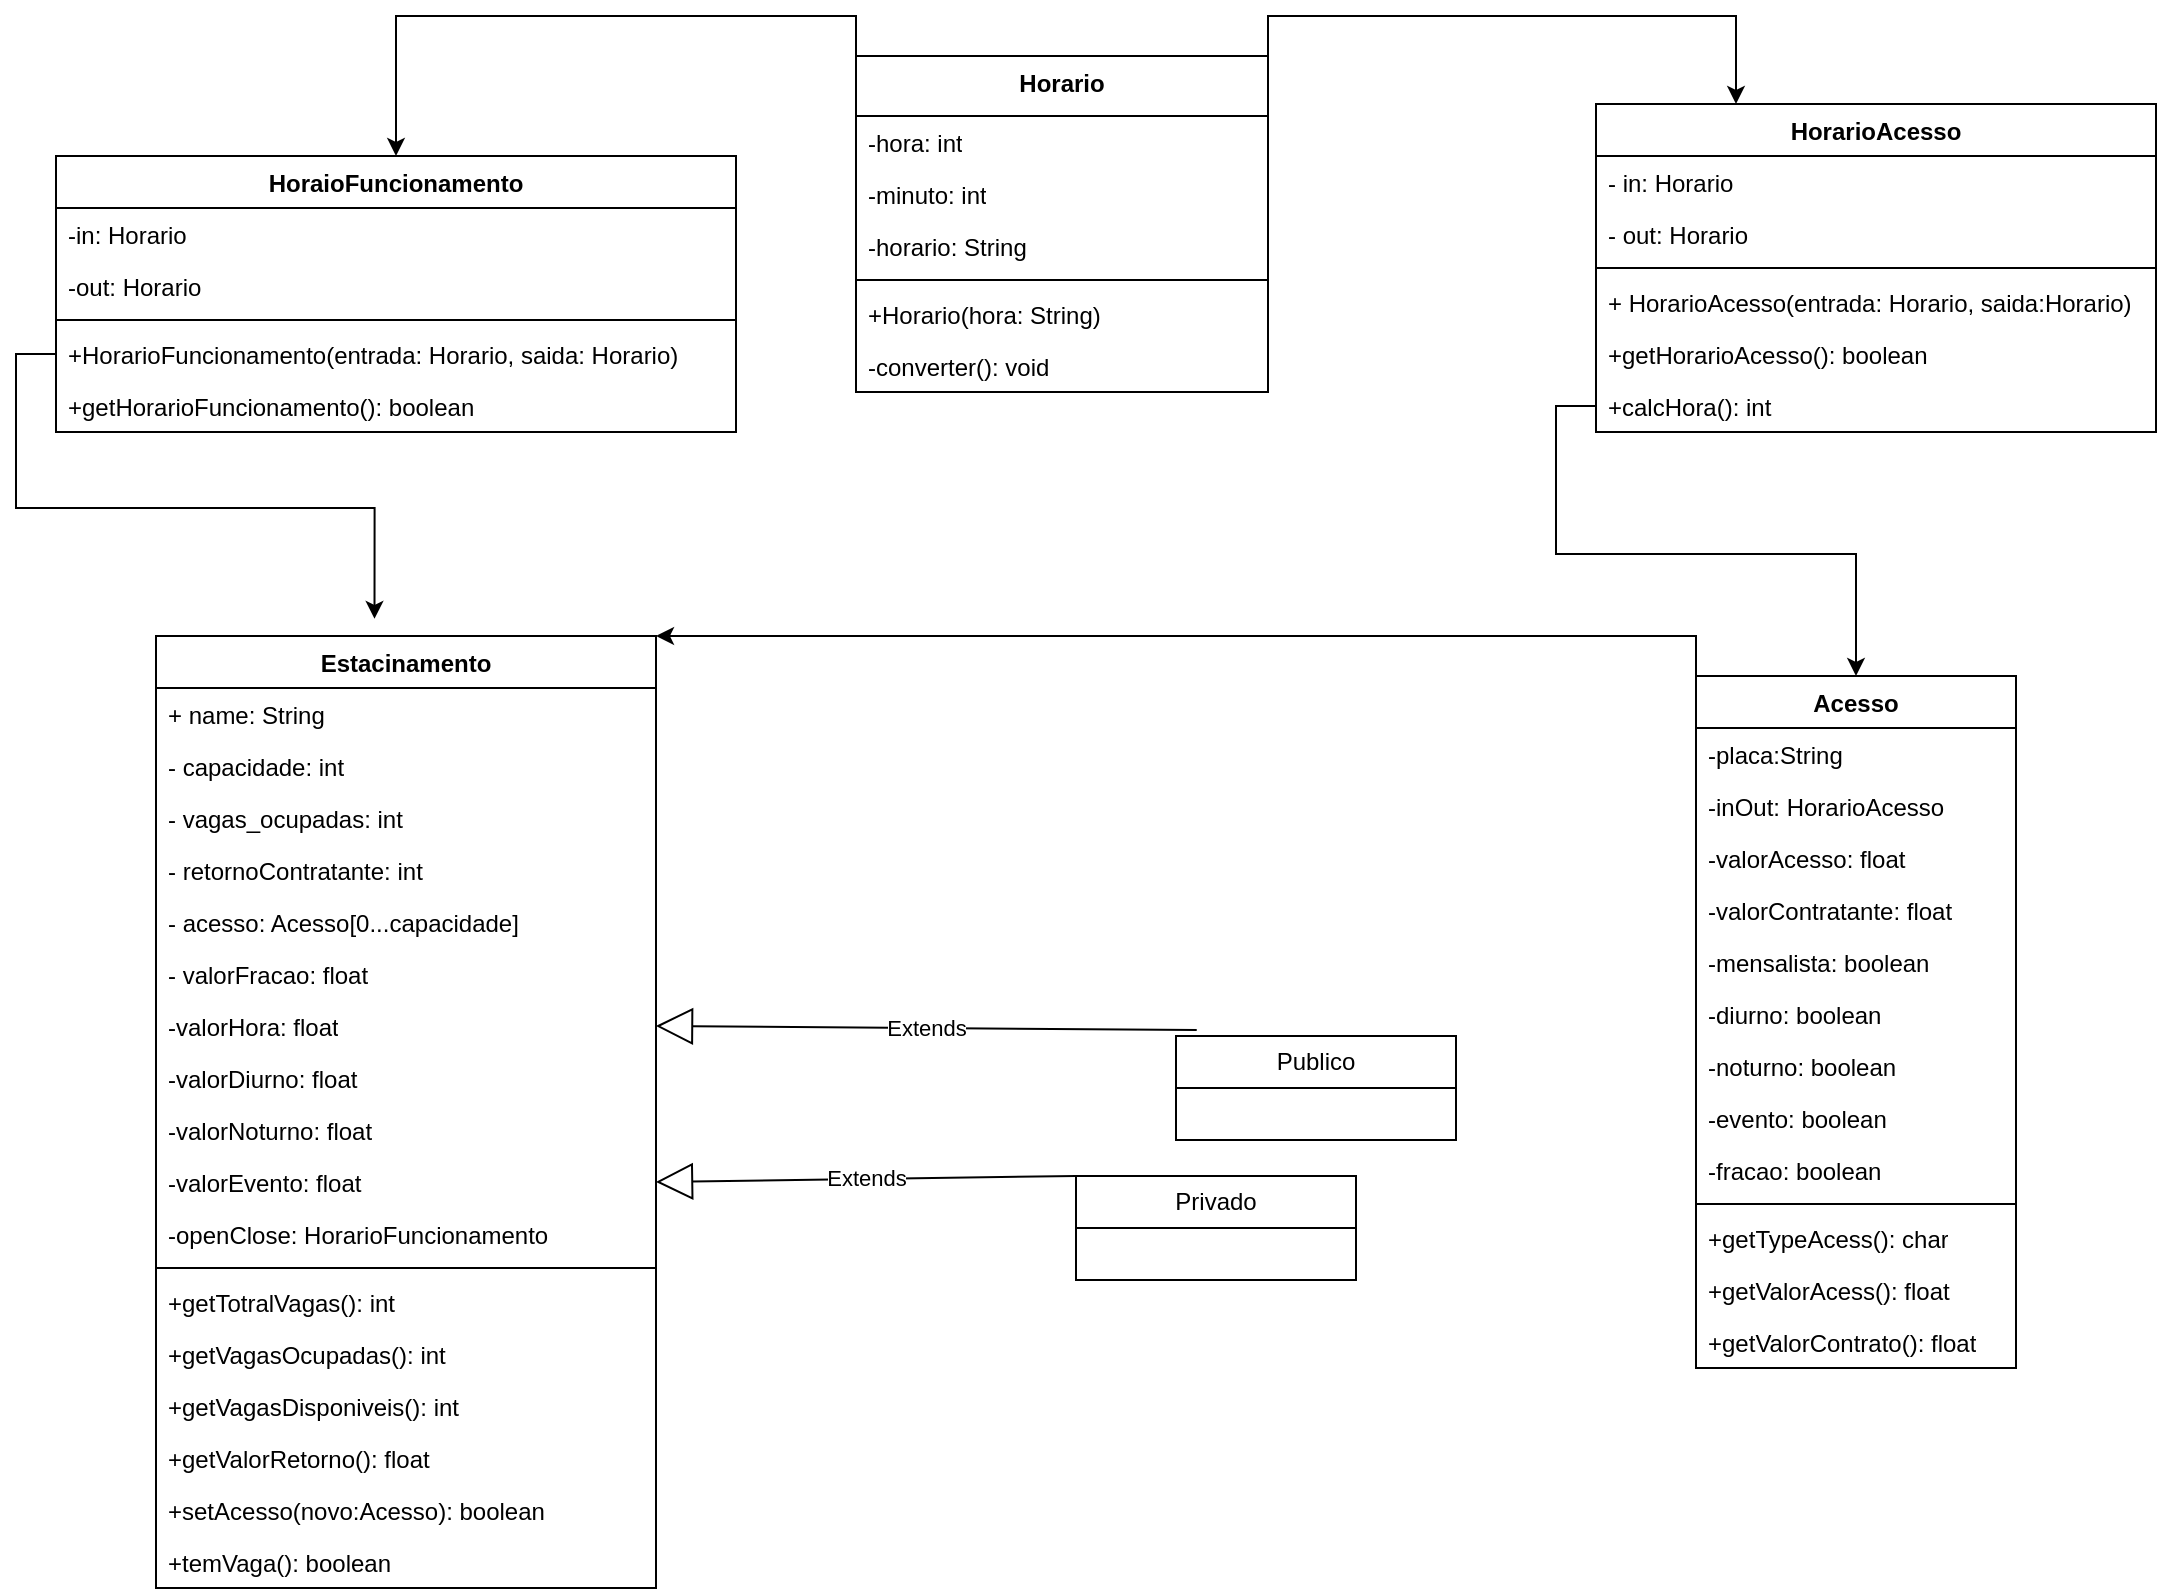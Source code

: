 <mxfile version="21.3.2" type="google">
  <diagram name="Página-1" id="vqtXj2_9iq6Yg62AMTQv">
    <mxGraphModel grid="1" page="1" gridSize="10" guides="1" tooltips="1" connect="1" arrows="1" fold="1" pageScale="1" pageWidth="827" pageHeight="1169" math="0" shadow="0">
      <root>
        <mxCell id="0" />
        <mxCell id="1" parent="0" />
        <mxCell id="VAZwhVuoQqsvHOJ74hUu-15" value="Estacinamento" style="swimlane;fontStyle=1;align=center;verticalAlign=top;childLayout=stackLayout;horizontal=1;startSize=26;horizontalStack=0;resizeParent=1;resizeParentMax=0;resizeLast=0;collapsible=1;marginBottom=0;whiteSpace=wrap;html=1;" vertex="1" parent="1">
          <mxGeometry x="-250" y="60" width="250" height="476" as="geometry" />
        </mxCell>
        <mxCell id="VAZwhVuoQqsvHOJ74hUu-19" value="+ name: String" style="text;strokeColor=none;fillColor=none;align=left;verticalAlign=top;spacingLeft=4;spacingRight=4;overflow=hidden;rotatable=0;points=[[0,0.5],[1,0.5]];portConstraint=eastwest;whiteSpace=wrap;html=1;" vertex="1" parent="VAZwhVuoQqsvHOJ74hUu-15">
          <mxGeometry y="26" width="250" height="26" as="geometry" />
        </mxCell>
        <mxCell id="VAZwhVuoQqsvHOJ74hUu-16" value="- capacidade: int&amp;nbsp;" style="text;strokeColor=none;fillColor=none;align=left;verticalAlign=top;spacingLeft=4;spacingRight=4;overflow=hidden;rotatable=0;points=[[0,0.5],[1,0.5]];portConstraint=eastwest;whiteSpace=wrap;html=1;" vertex="1" parent="VAZwhVuoQqsvHOJ74hUu-15">
          <mxGeometry y="52" width="250" height="26" as="geometry" />
        </mxCell>
        <mxCell id="VAZwhVuoQqsvHOJ74hUu-20" value="- vagas_ocupadas: int&amp;nbsp;" style="text;strokeColor=none;fillColor=none;align=left;verticalAlign=top;spacingLeft=4;spacingRight=4;overflow=hidden;rotatable=0;points=[[0,0.5],[1,0.5]];portConstraint=eastwest;whiteSpace=wrap;html=1;" vertex="1" parent="VAZwhVuoQqsvHOJ74hUu-15">
          <mxGeometry y="78" width="250" height="26" as="geometry" />
        </mxCell>
        <mxCell id="VAZwhVuoQqsvHOJ74hUu-24" value="- retornoContratante: int&amp;nbsp;" style="text;strokeColor=none;fillColor=none;align=left;verticalAlign=top;spacingLeft=4;spacingRight=4;overflow=hidden;rotatable=0;points=[[0,0.5],[1,0.5]];portConstraint=eastwest;whiteSpace=wrap;html=1;" vertex="1" parent="VAZwhVuoQqsvHOJ74hUu-15">
          <mxGeometry y="104" width="250" height="26" as="geometry" />
        </mxCell>
        <mxCell id="VAZwhVuoQqsvHOJ74hUu-22" value="- acesso: Acesso[0...capacidade]&amp;nbsp;" style="text;strokeColor=none;fillColor=none;align=left;verticalAlign=top;spacingLeft=4;spacingRight=4;overflow=hidden;rotatable=0;points=[[0,0.5],[1,0.5]];portConstraint=eastwest;whiteSpace=wrap;html=1;" vertex="1" parent="VAZwhVuoQqsvHOJ74hUu-15">
          <mxGeometry y="130" width="250" height="26" as="geometry" />
        </mxCell>
        <mxCell id="VAZwhVuoQqsvHOJ74hUu-21" value="- valorFracao: float" style="text;strokeColor=none;fillColor=none;align=left;verticalAlign=top;spacingLeft=4;spacingRight=4;overflow=hidden;rotatable=0;points=[[0,0.5],[1,0.5]];portConstraint=eastwest;whiteSpace=wrap;html=1;" vertex="1" parent="VAZwhVuoQqsvHOJ74hUu-15">
          <mxGeometry y="156" width="250" height="26" as="geometry" />
        </mxCell>
        <mxCell id="VAZwhVuoQqsvHOJ74hUu-25" value="-valorHora: float" style="text;strokeColor=none;fillColor=none;align=left;verticalAlign=top;spacingLeft=4;spacingRight=4;overflow=hidden;rotatable=0;points=[[0,0.5],[1,0.5]];portConstraint=eastwest;whiteSpace=wrap;html=1;" vertex="1" parent="VAZwhVuoQqsvHOJ74hUu-15">
          <mxGeometry y="182" width="250" height="26" as="geometry" />
        </mxCell>
        <mxCell id="VAZwhVuoQqsvHOJ74hUu-26" value="-valorDiurno: float" style="text;strokeColor=none;fillColor=none;align=left;verticalAlign=top;spacingLeft=4;spacingRight=4;overflow=hidden;rotatable=0;points=[[0,0.5],[1,0.5]];portConstraint=eastwest;whiteSpace=wrap;html=1;" vertex="1" parent="VAZwhVuoQqsvHOJ74hUu-15">
          <mxGeometry y="208" width="250" height="26" as="geometry" />
        </mxCell>
        <mxCell id="VAZwhVuoQqsvHOJ74hUu-27" value="-valorNoturno: float" style="text;strokeColor=none;fillColor=none;align=left;verticalAlign=top;spacingLeft=4;spacingRight=4;overflow=hidden;rotatable=0;points=[[0,0.5],[1,0.5]];portConstraint=eastwest;whiteSpace=wrap;html=1;" vertex="1" parent="VAZwhVuoQqsvHOJ74hUu-15">
          <mxGeometry y="234" width="250" height="26" as="geometry" />
        </mxCell>
        <mxCell id="VAZwhVuoQqsvHOJ74hUu-23" value="-valorEvento: float" style="text;strokeColor=none;fillColor=none;align=left;verticalAlign=top;spacingLeft=4;spacingRight=4;overflow=hidden;rotatable=0;points=[[0,0.5],[1,0.5]];portConstraint=eastwest;whiteSpace=wrap;html=1;" vertex="1" parent="VAZwhVuoQqsvHOJ74hUu-15">
          <mxGeometry y="260" width="250" height="26" as="geometry" />
        </mxCell>
        <mxCell id="VAZwhVuoQqsvHOJ74hUu-103" value="-openClose: HorarioFuncionamento" style="text;strokeColor=none;fillColor=none;align=left;verticalAlign=top;spacingLeft=4;spacingRight=4;overflow=hidden;rotatable=0;points=[[0,0.5],[1,0.5]];portConstraint=eastwest;whiteSpace=wrap;html=1;" vertex="1" parent="VAZwhVuoQqsvHOJ74hUu-15">
          <mxGeometry y="286" width="250" height="26" as="geometry" />
        </mxCell>
        <mxCell id="VAZwhVuoQqsvHOJ74hUu-17" value="" style="line;strokeWidth=1;fillColor=none;align=left;verticalAlign=middle;spacingTop=-1;spacingLeft=3;spacingRight=3;rotatable=0;labelPosition=right;points=[];portConstraint=eastwest;strokeColor=inherit;" vertex="1" parent="VAZwhVuoQqsvHOJ74hUu-15">
          <mxGeometry y="312" width="250" height="8" as="geometry" />
        </mxCell>
        <mxCell id="VAZwhVuoQqsvHOJ74hUu-18" value="+getTotralVagas(): int&amp;nbsp;" style="text;strokeColor=none;fillColor=none;align=left;verticalAlign=top;spacingLeft=4;spacingRight=4;overflow=hidden;rotatable=0;points=[[0,0.5],[1,0.5]];portConstraint=eastwest;whiteSpace=wrap;html=1;" vertex="1" parent="VAZwhVuoQqsvHOJ74hUu-15">
          <mxGeometry y="320" width="250" height="26" as="geometry" />
        </mxCell>
        <mxCell id="VAZwhVuoQqsvHOJ74hUu-29" value="+getVagasOcupadas(): int&amp;nbsp;" style="text;strokeColor=none;fillColor=none;align=left;verticalAlign=top;spacingLeft=4;spacingRight=4;overflow=hidden;rotatable=0;points=[[0,0.5],[1,0.5]];portConstraint=eastwest;whiteSpace=wrap;html=1;" vertex="1" parent="VAZwhVuoQqsvHOJ74hUu-15">
          <mxGeometry y="346" width="250" height="26" as="geometry" />
        </mxCell>
        <mxCell id="VAZwhVuoQqsvHOJ74hUu-30" value="+getVagasDisponiveis(): int&amp;nbsp;" style="text;strokeColor=none;fillColor=none;align=left;verticalAlign=top;spacingLeft=4;spacingRight=4;overflow=hidden;rotatable=0;points=[[0,0.5],[1,0.5]];portConstraint=eastwest;whiteSpace=wrap;html=1;" vertex="1" parent="VAZwhVuoQqsvHOJ74hUu-15">
          <mxGeometry y="372" width="250" height="26" as="geometry" />
        </mxCell>
        <mxCell id="VAZwhVuoQqsvHOJ74hUu-31" value="+getValorRetorno(): float" style="text;strokeColor=none;fillColor=none;align=left;verticalAlign=top;spacingLeft=4;spacingRight=4;overflow=hidden;rotatable=0;points=[[0,0.5],[1,0.5]];portConstraint=eastwest;whiteSpace=wrap;html=1;" vertex="1" parent="VAZwhVuoQqsvHOJ74hUu-15">
          <mxGeometry y="398" width="250" height="26" as="geometry" />
        </mxCell>
        <mxCell id="VAZwhVuoQqsvHOJ74hUu-32" value="+setAcesso(novo:Acesso): boolean&amp;nbsp;" style="text;strokeColor=none;fillColor=none;align=left;verticalAlign=top;spacingLeft=4;spacingRight=4;overflow=hidden;rotatable=0;points=[[0,0.5],[1,0.5]];portConstraint=eastwest;whiteSpace=wrap;html=1;" vertex="1" parent="VAZwhVuoQqsvHOJ74hUu-15">
          <mxGeometry y="424" width="250" height="26" as="geometry" />
        </mxCell>
        <mxCell id="VAZwhVuoQqsvHOJ74hUu-33" value="+temVaga(): boolean&amp;nbsp;" style="text;strokeColor=none;fillColor=none;align=left;verticalAlign=top;spacingLeft=4;spacingRight=4;overflow=hidden;rotatable=0;points=[[0,0.5],[1,0.5]];portConstraint=eastwest;whiteSpace=wrap;html=1;" vertex="1" parent="VAZwhVuoQqsvHOJ74hUu-15">
          <mxGeometry y="450" width="250" height="26" as="geometry" />
        </mxCell>
        <mxCell id="VAZwhVuoQqsvHOJ74hUu-79" style="edgeStyle=orthogonalEdgeStyle;rounded=0;orthogonalLoop=1;jettySize=auto;html=1;exitX=0;exitY=0;exitDx=0;exitDy=0;entryX=1;entryY=0;entryDx=0;entryDy=0;" edge="1" parent="1" source="VAZwhVuoQqsvHOJ74hUu-34" target="VAZwhVuoQqsvHOJ74hUu-15">
          <mxGeometry relative="1" as="geometry" />
        </mxCell>
        <mxCell id="VAZwhVuoQqsvHOJ74hUu-34" value="Acesso" style="swimlane;fontStyle=1;align=center;verticalAlign=top;childLayout=stackLayout;horizontal=1;startSize=26;horizontalStack=0;resizeParent=1;resizeParentMax=0;resizeLast=0;collapsible=1;marginBottom=0;whiteSpace=wrap;html=1;" vertex="1" parent="1">
          <mxGeometry x="520" y="80" width="160" height="346" as="geometry" />
        </mxCell>
        <mxCell id="VAZwhVuoQqsvHOJ74hUu-35" value="-placa:String" style="text;strokeColor=none;fillColor=none;align=left;verticalAlign=top;spacingLeft=4;spacingRight=4;overflow=hidden;rotatable=0;points=[[0,0.5],[1,0.5]];portConstraint=eastwest;whiteSpace=wrap;html=1;" vertex="1" parent="VAZwhVuoQqsvHOJ74hUu-34">
          <mxGeometry y="26" width="160" height="26" as="geometry" />
        </mxCell>
        <mxCell id="VAZwhVuoQqsvHOJ74hUu-40" value="-inOut: HorarioAcesso" style="text;strokeColor=none;fillColor=none;align=left;verticalAlign=top;spacingLeft=4;spacingRight=4;overflow=hidden;rotatable=0;points=[[0,0.5],[1,0.5]];portConstraint=eastwest;whiteSpace=wrap;html=1;" vertex="1" parent="VAZwhVuoQqsvHOJ74hUu-34">
          <mxGeometry y="52" width="160" height="26" as="geometry" />
        </mxCell>
        <mxCell id="VAZwhVuoQqsvHOJ74hUu-39" value="-valorAcesso: float" style="text;strokeColor=none;fillColor=none;align=left;verticalAlign=top;spacingLeft=4;spacingRight=4;overflow=hidden;rotatable=0;points=[[0,0.5],[1,0.5]];portConstraint=eastwest;whiteSpace=wrap;html=1;" vertex="1" parent="VAZwhVuoQqsvHOJ74hUu-34">
          <mxGeometry y="78" width="160" height="26" as="geometry" />
        </mxCell>
        <mxCell id="VAZwhVuoQqsvHOJ74hUu-41" value="-valorContratante: float" style="text;strokeColor=none;fillColor=none;align=left;verticalAlign=top;spacingLeft=4;spacingRight=4;overflow=hidden;rotatable=0;points=[[0,0.5],[1,0.5]];portConstraint=eastwest;whiteSpace=wrap;html=1;" vertex="1" parent="VAZwhVuoQqsvHOJ74hUu-34">
          <mxGeometry y="104" width="160" height="26" as="geometry" />
        </mxCell>
        <mxCell id="VAZwhVuoQqsvHOJ74hUu-50" value="-mensalista: boolean" style="text;strokeColor=none;fillColor=none;align=left;verticalAlign=top;spacingLeft=4;spacingRight=4;overflow=hidden;rotatable=0;points=[[0,0.5],[1,0.5]];portConstraint=eastwest;whiteSpace=wrap;html=1;" vertex="1" parent="VAZwhVuoQqsvHOJ74hUu-34">
          <mxGeometry y="130" width="160" height="26" as="geometry" />
        </mxCell>
        <mxCell id="VAZwhVuoQqsvHOJ74hUu-52" value="-diurno: boolean" style="text;strokeColor=none;fillColor=none;align=left;verticalAlign=top;spacingLeft=4;spacingRight=4;overflow=hidden;rotatable=0;points=[[0,0.5],[1,0.5]];portConstraint=eastwest;whiteSpace=wrap;html=1;" vertex="1" parent="VAZwhVuoQqsvHOJ74hUu-34">
          <mxGeometry y="156" width="160" height="26" as="geometry" />
        </mxCell>
        <mxCell id="VAZwhVuoQqsvHOJ74hUu-51" value="-noturno: boolean" style="text;strokeColor=none;fillColor=none;align=left;verticalAlign=top;spacingLeft=4;spacingRight=4;overflow=hidden;rotatable=0;points=[[0,0.5],[1,0.5]];portConstraint=eastwest;whiteSpace=wrap;html=1;" vertex="1" parent="VAZwhVuoQqsvHOJ74hUu-34">
          <mxGeometry y="182" width="160" height="26" as="geometry" />
        </mxCell>
        <mxCell id="VAZwhVuoQqsvHOJ74hUu-53" value="-evento: boolean" style="text;strokeColor=none;fillColor=none;align=left;verticalAlign=top;spacingLeft=4;spacingRight=4;overflow=hidden;rotatable=0;points=[[0,0.5],[1,0.5]];portConstraint=eastwest;whiteSpace=wrap;html=1;" vertex="1" parent="VAZwhVuoQqsvHOJ74hUu-34">
          <mxGeometry y="208" width="160" height="26" as="geometry" />
        </mxCell>
        <mxCell id="VAZwhVuoQqsvHOJ74hUu-54" value="-fracao: boolean" style="text;strokeColor=none;fillColor=none;align=left;verticalAlign=top;spacingLeft=4;spacingRight=4;overflow=hidden;rotatable=0;points=[[0,0.5],[1,0.5]];portConstraint=eastwest;whiteSpace=wrap;html=1;" vertex="1" parent="VAZwhVuoQqsvHOJ74hUu-34">
          <mxGeometry y="234" width="160" height="26" as="geometry" />
        </mxCell>
        <mxCell id="VAZwhVuoQqsvHOJ74hUu-36" value="" style="line;strokeWidth=1;fillColor=none;align=left;verticalAlign=middle;spacingTop=-1;spacingLeft=3;spacingRight=3;rotatable=0;labelPosition=right;points=[];portConstraint=eastwest;strokeColor=inherit;" vertex="1" parent="VAZwhVuoQqsvHOJ74hUu-34">
          <mxGeometry y="260" width="160" height="8" as="geometry" />
        </mxCell>
        <mxCell id="VAZwhVuoQqsvHOJ74hUu-37" value="+getTypeAcess(): char" style="text;strokeColor=none;fillColor=none;align=left;verticalAlign=top;spacingLeft=4;spacingRight=4;overflow=hidden;rotatable=0;points=[[0,0.5],[1,0.5]];portConstraint=eastwest;whiteSpace=wrap;html=1;" vertex="1" parent="VAZwhVuoQqsvHOJ74hUu-34">
          <mxGeometry y="268" width="160" height="26" as="geometry" />
        </mxCell>
        <mxCell id="VAZwhVuoQqsvHOJ74hUu-55" value="+getValorAcess(): float" style="text;strokeColor=none;fillColor=none;align=left;verticalAlign=top;spacingLeft=4;spacingRight=4;overflow=hidden;rotatable=0;points=[[0,0.5],[1,0.5]];portConstraint=eastwest;whiteSpace=wrap;html=1;" vertex="1" parent="VAZwhVuoQqsvHOJ74hUu-34">
          <mxGeometry y="294" width="160" height="26" as="geometry" />
        </mxCell>
        <mxCell id="VAZwhVuoQqsvHOJ74hUu-56" value="+getValorContrato(): float" style="text;strokeColor=none;fillColor=none;align=left;verticalAlign=top;spacingLeft=4;spacingRight=4;overflow=hidden;rotatable=0;points=[[0,0.5],[1,0.5]];portConstraint=eastwest;whiteSpace=wrap;html=1;" vertex="1" parent="VAZwhVuoQqsvHOJ74hUu-34">
          <mxGeometry y="320" width="160" height="26" as="geometry" />
        </mxCell>
        <mxCell id="VAZwhVuoQqsvHOJ74hUu-61" value="Publico" style="swimlane;fontStyle=0;childLayout=stackLayout;horizontal=1;startSize=26;fillColor=none;horizontalStack=0;resizeParent=1;resizeParentMax=0;resizeLast=0;collapsible=1;marginBottom=0;whiteSpace=wrap;html=1;" vertex="1" parent="1">
          <mxGeometry x="260" y="260" width="140" height="52" as="geometry" />
        </mxCell>
        <mxCell id="VAZwhVuoQqsvHOJ74hUu-69" value="Privado" style="swimlane;fontStyle=0;childLayout=stackLayout;horizontal=1;startSize=26;fillColor=none;horizontalStack=0;resizeParent=1;resizeParentMax=0;resizeLast=0;collapsible=1;marginBottom=0;whiteSpace=wrap;html=1;" vertex="1" parent="1">
          <mxGeometry x="210" y="330" width="140" height="52" as="geometry" />
        </mxCell>
        <mxCell id="VAZwhVuoQqsvHOJ74hUu-122" style="edgeStyle=orthogonalEdgeStyle;rounded=0;orthogonalLoop=1;jettySize=auto;html=1;exitX=0;exitY=0;exitDx=0;exitDy=0;entryX=0.5;entryY=0;entryDx=0;entryDy=0;" edge="1" parent="1" source="VAZwhVuoQqsvHOJ74hUu-73" target="VAZwhVuoQqsvHOJ74hUu-94">
          <mxGeometry relative="1" as="geometry" />
        </mxCell>
        <mxCell id="8svOenrTLJ4pnrvpgrDR-5" style="edgeStyle=orthogonalEdgeStyle;rounded=0;orthogonalLoop=1;jettySize=auto;html=1;exitX=1;exitY=0;exitDx=0;exitDy=0;entryX=0.25;entryY=0;entryDx=0;entryDy=0;" edge="1" parent="1" source="VAZwhVuoQqsvHOJ74hUu-73" target="VAZwhVuoQqsvHOJ74hUu-90">
          <mxGeometry relative="1" as="geometry" />
        </mxCell>
        <mxCell id="VAZwhVuoQqsvHOJ74hUu-73" value="Horario" style="swimlane;fontStyle=1;align=center;verticalAlign=top;childLayout=stackLayout;horizontal=1;startSize=30;horizontalStack=0;resizeParent=1;resizeParentMax=0;resizeLast=0;collapsible=1;marginBottom=0;whiteSpace=wrap;html=1;" vertex="1" parent="1">
          <mxGeometry x="100" y="-230" width="206" height="168" as="geometry" />
        </mxCell>
        <mxCell id="VAZwhVuoQqsvHOJ74hUu-77" value="-hora: int" style="text;strokeColor=none;fillColor=none;align=left;verticalAlign=top;spacingLeft=4;spacingRight=4;overflow=hidden;rotatable=0;points=[[0,0.5],[1,0.5]];portConstraint=eastwest;whiteSpace=wrap;html=1;" vertex="1" parent="VAZwhVuoQqsvHOJ74hUu-73">
          <mxGeometry y="30" width="206" height="26" as="geometry" />
        </mxCell>
        <mxCell id="VAZwhVuoQqsvHOJ74hUu-109" value="-minuto: int" style="text;strokeColor=none;fillColor=none;align=left;verticalAlign=top;spacingLeft=4;spacingRight=4;overflow=hidden;rotatable=0;points=[[0,0.5],[1,0.5]];portConstraint=eastwest;whiteSpace=wrap;html=1;" vertex="1" parent="VAZwhVuoQqsvHOJ74hUu-73">
          <mxGeometry y="56" width="206" height="26" as="geometry" />
        </mxCell>
        <mxCell id="VAZwhVuoQqsvHOJ74hUu-106" value="-horario: String" style="text;strokeColor=none;fillColor=none;align=left;verticalAlign=top;spacingLeft=4;spacingRight=4;overflow=hidden;rotatable=0;points=[[0,0.5],[1,0.5]];portConstraint=eastwest;whiteSpace=wrap;html=1;" vertex="1" parent="VAZwhVuoQqsvHOJ74hUu-73">
          <mxGeometry y="82" width="206" height="26" as="geometry" />
        </mxCell>
        <mxCell id="VAZwhVuoQqsvHOJ74hUu-75" value="" style="line;strokeWidth=1;fillColor=none;align=left;verticalAlign=middle;spacingTop=-1;spacingLeft=3;spacingRight=3;rotatable=0;labelPosition=right;points=[];portConstraint=eastwest;strokeColor=inherit;" vertex="1" parent="VAZwhVuoQqsvHOJ74hUu-73">
          <mxGeometry y="108" width="206" height="8" as="geometry" />
        </mxCell>
        <mxCell id="8svOenrTLJ4pnrvpgrDR-1" value="+Horario(hora: String)&amp;nbsp;" style="text;strokeColor=none;fillColor=none;align=left;verticalAlign=top;spacingLeft=4;spacingRight=4;overflow=hidden;rotatable=0;points=[[0,0.5],[1,0.5]];portConstraint=eastwest;whiteSpace=wrap;html=1;" vertex="1" parent="VAZwhVuoQqsvHOJ74hUu-73">
          <mxGeometry y="116" width="206" height="26" as="geometry" />
        </mxCell>
        <mxCell id="VAZwhVuoQqsvHOJ74hUu-107" value="-converter(): void" style="text;strokeColor=none;fillColor=none;align=left;verticalAlign=top;spacingLeft=4;spacingRight=4;overflow=hidden;rotatable=0;points=[[0,0.5],[1,0.5]];portConstraint=eastwest;whiteSpace=wrap;html=1;" vertex="1" parent="VAZwhVuoQqsvHOJ74hUu-73">
          <mxGeometry y="142" width="206" height="26" as="geometry" />
        </mxCell>
        <mxCell id="VAZwhVuoQqsvHOJ74hUu-82" value="Extends" style="endArrow=block;endSize=16;endFill=0;html=1;rounded=0;exitX=0.074;exitY=-0.058;exitDx=0;exitDy=0;exitPerimeter=0;entryX=1;entryY=0.5;entryDx=0;entryDy=0;" edge="1" parent="1" source="VAZwhVuoQqsvHOJ74hUu-61" target="VAZwhVuoQqsvHOJ74hUu-25">
          <mxGeometry width="160" relative="1" as="geometry">
            <mxPoint x="610" y="210" as="sourcePoint" />
            <mxPoint x="10" y="257" as="targetPoint" />
          </mxGeometry>
        </mxCell>
        <mxCell id="VAZwhVuoQqsvHOJ74hUu-83" value="Extends" style="endArrow=block;endSize=16;endFill=0;html=1;rounded=0;exitX=0;exitY=0;exitDx=0;exitDy=0;entryX=1;entryY=0.5;entryDx=0;entryDy=0;" edge="1" parent="1" source="VAZwhVuoQqsvHOJ74hUu-69" target="VAZwhVuoQqsvHOJ74hUu-23">
          <mxGeometry width="160" relative="1" as="geometry">
            <mxPoint x="610" y="210" as="sourcePoint" />
            <mxPoint x="770" y="210" as="targetPoint" />
          </mxGeometry>
        </mxCell>
        <mxCell id="VAZwhVuoQqsvHOJ74hUu-90" value="HorarioAcesso" style="swimlane;fontStyle=1;align=center;verticalAlign=top;childLayout=stackLayout;horizontal=1;startSize=26;horizontalStack=0;resizeParent=1;resizeParentMax=0;resizeLast=0;collapsible=1;marginBottom=0;whiteSpace=wrap;html=1;" vertex="1" parent="1">
          <mxGeometry x="470" y="-206" width="280" height="164" as="geometry" />
        </mxCell>
        <mxCell id="VAZwhVuoQqsvHOJ74hUu-119" value="- in: Horario" style="text;strokeColor=none;fillColor=none;align=left;verticalAlign=top;spacingLeft=4;spacingRight=4;overflow=hidden;rotatable=0;points=[[0,0.5],[1,0.5]];portConstraint=eastwest;whiteSpace=wrap;html=1;" vertex="1" parent="VAZwhVuoQqsvHOJ74hUu-90">
          <mxGeometry y="26" width="280" height="26" as="geometry" />
        </mxCell>
        <mxCell id="VAZwhVuoQqsvHOJ74hUu-120" value="- out: Horario" style="text;strokeColor=none;fillColor=none;align=left;verticalAlign=top;spacingLeft=4;spacingRight=4;overflow=hidden;rotatable=0;points=[[0,0.5],[1,0.5]];portConstraint=eastwest;whiteSpace=wrap;html=1;" vertex="1" parent="VAZwhVuoQqsvHOJ74hUu-90">
          <mxGeometry y="52" width="280" height="26" as="geometry" />
        </mxCell>
        <mxCell id="VAZwhVuoQqsvHOJ74hUu-92" value="" style="line;strokeWidth=1;fillColor=none;align=left;verticalAlign=middle;spacingTop=-1;spacingLeft=3;spacingRight=3;rotatable=0;labelPosition=right;points=[];portConstraint=eastwest;strokeColor=inherit;" vertex="1" parent="VAZwhVuoQqsvHOJ74hUu-90">
          <mxGeometry y="78" width="280" height="8" as="geometry" />
        </mxCell>
        <mxCell id="8svOenrTLJ4pnrvpgrDR-3" value="+ HorarioAcesso(entrada: Horario, saida:Horario)" style="text;strokeColor=none;fillColor=none;align=left;verticalAlign=top;spacingLeft=4;spacingRight=4;overflow=hidden;rotatable=0;points=[[0,0.5],[1,0.5]];portConstraint=eastwest;whiteSpace=wrap;html=1;" vertex="1" parent="VAZwhVuoQqsvHOJ74hUu-90">
          <mxGeometry y="86" width="280" height="26" as="geometry" />
        </mxCell>
        <mxCell id="VAZwhVuoQqsvHOJ74hUu-93" value="+getHorarioAcesso(): boolean" style="text;strokeColor=none;fillColor=none;align=left;verticalAlign=top;spacingLeft=4;spacingRight=4;overflow=hidden;rotatable=0;points=[[0,0.5],[1,0.5]];portConstraint=eastwest;whiteSpace=wrap;html=1;" vertex="1" parent="VAZwhVuoQqsvHOJ74hUu-90">
          <mxGeometry y="112" width="280" height="26" as="geometry" />
        </mxCell>
        <mxCell id="VAZwhVuoQqsvHOJ74hUu-108" value="+calcHora(): int&amp;nbsp;" style="text;strokeColor=none;fillColor=none;align=left;verticalAlign=top;spacingLeft=4;spacingRight=4;overflow=hidden;rotatable=0;points=[[0,0.5],[1,0.5]];portConstraint=eastwest;whiteSpace=wrap;html=1;" vertex="1" parent="VAZwhVuoQqsvHOJ74hUu-90">
          <mxGeometry y="138" width="280" height="26" as="geometry" />
        </mxCell>
        <mxCell id="VAZwhVuoQqsvHOJ74hUu-94" value="HoraioFuncionamento" style="swimlane;fontStyle=1;align=center;verticalAlign=top;childLayout=stackLayout;horizontal=1;startSize=26;horizontalStack=0;resizeParent=1;resizeParentMax=0;resizeLast=0;collapsible=1;marginBottom=0;whiteSpace=wrap;html=1;" vertex="1" parent="1">
          <mxGeometry x="-300" y="-180" width="340" height="138" as="geometry" />
        </mxCell>
        <mxCell id="VAZwhVuoQqsvHOJ74hUu-115" value="-in: Horario" style="text;strokeColor=none;fillColor=none;align=left;verticalAlign=top;spacingLeft=4;spacingRight=4;overflow=hidden;rotatable=0;points=[[0,0.5],[1,0.5]];portConstraint=eastwest;whiteSpace=wrap;html=1;" vertex="1" parent="VAZwhVuoQqsvHOJ74hUu-94">
          <mxGeometry y="26" width="340" height="26" as="geometry" />
        </mxCell>
        <mxCell id="VAZwhVuoQqsvHOJ74hUu-116" value="-out: Horario" style="text;strokeColor=none;fillColor=none;align=left;verticalAlign=top;spacingLeft=4;spacingRight=4;overflow=hidden;rotatable=0;points=[[0,0.5],[1,0.5]];portConstraint=eastwest;whiteSpace=wrap;html=1;" vertex="1" parent="VAZwhVuoQqsvHOJ74hUu-94">
          <mxGeometry y="52" width="340" height="26" as="geometry" />
        </mxCell>
        <mxCell id="VAZwhVuoQqsvHOJ74hUu-96" value="" style="line;strokeWidth=1;fillColor=none;align=left;verticalAlign=middle;spacingTop=-1;spacingLeft=3;spacingRight=3;rotatable=0;labelPosition=right;points=[];portConstraint=eastwest;strokeColor=inherit;" vertex="1" parent="VAZwhVuoQqsvHOJ74hUu-94">
          <mxGeometry y="78" width="340" height="8" as="geometry" />
        </mxCell>
        <mxCell id="VAZwhVuoQqsvHOJ74hUu-97" value="+HorarioFuncionamento(entrada: Horario, saida: Horario)" style="text;strokeColor=none;fillColor=none;align=left;verticalAlign=top;spacingLeft=4;spacingRight=4;overflow=hidden;rotatable=0;points=[[0,0.5],[1,0.5]];portConstraint=eastwest;whiteSpace=wrap;html=1;" vertex="1" parent="VAZwhVuoQqsvHOJ74hUu-94">
          <mxGeometry y="86" width="340" height="26" as="geometry" />
        </mxCell>
        <mxCell id="8svOenrTLJ4pnrvpgrDR-2" value="+getHorarioFuncionamento(): boolean" style="text;strokeColor=none;fillColor=none;align=left;verticalAlign=top;spacingLeft=4;spacingRight=4;overflow=hidden;rotatable=0;points=[[0,0.5],[1,0.5]];portConstraint=eastwest;whiteSpace=wrap;html=1;" vertex="1" parent="VAZwhVuoQqsvHOJ74hUu-94">
          <mxGeometry y="112" width="340" height="26" as="geometry" />
        </mxCell>
        <mxCell id="VAZwhVuoQqsvHOJ74hUu-125" style="edgeStyle=orthogonalEdgeStyle;rounded=0;orthogonalLoop=1;jettySize=auto;html=1;exitX=0;exitY=0.5;exitDx=0;exitDy=0;entryX=0.437;entryY=-0.018;entryDx=0;entryDy=0;entryPerimeter=0;" edge="1" parent="1" source="VAZwhVuoQqsvHOJ74hUu-97" target="VAZwhVuoQqsvHOJ74hUu-15">
          <mxGeometry relative="1" as="geometry" />
        </mxCell>
        <mxCell id="VAZwhVuoQqsvHOJ74hUu-127" style="edgeStyle=orthogonalEdgeStyle;rounded=0;orthogonalLoop=1;jettySize=auto;html=1;exitX=0;exitY=0.5;exitDx=0;exitDy=0;entryX=0.5;entryY=0;entryDx=0;entryDy=0;" edge="1" parent="1" source="VAZwhVuoQqsvHOJ74hUu-108" target="VAZwhVuoQqsvHOJ74hUu-34">
          <mxGeometry relative="1" as="geometry" />
        </mxCell>
      </root>
    </mxGraphModel>
  </diagram>
</mxfile>

